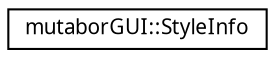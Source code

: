 digraph "Grafische Darstellung der Klassenhierarchie"
{
  edge [fontname="Sans",fontsize="10",labelfontname="Sans",labelfontsize="10"];
  node [fontname="Sans",fontsize="10",shape=record];
  rankdir="LR";
  Node0 [label="mutaborGUI::StyleInfo",height=0.2,width=0.4,color="black", fillcolor="white", style="filled",URL="$df/d1f/structmutaborGUI_1_1StyleInfo.html"];
}
